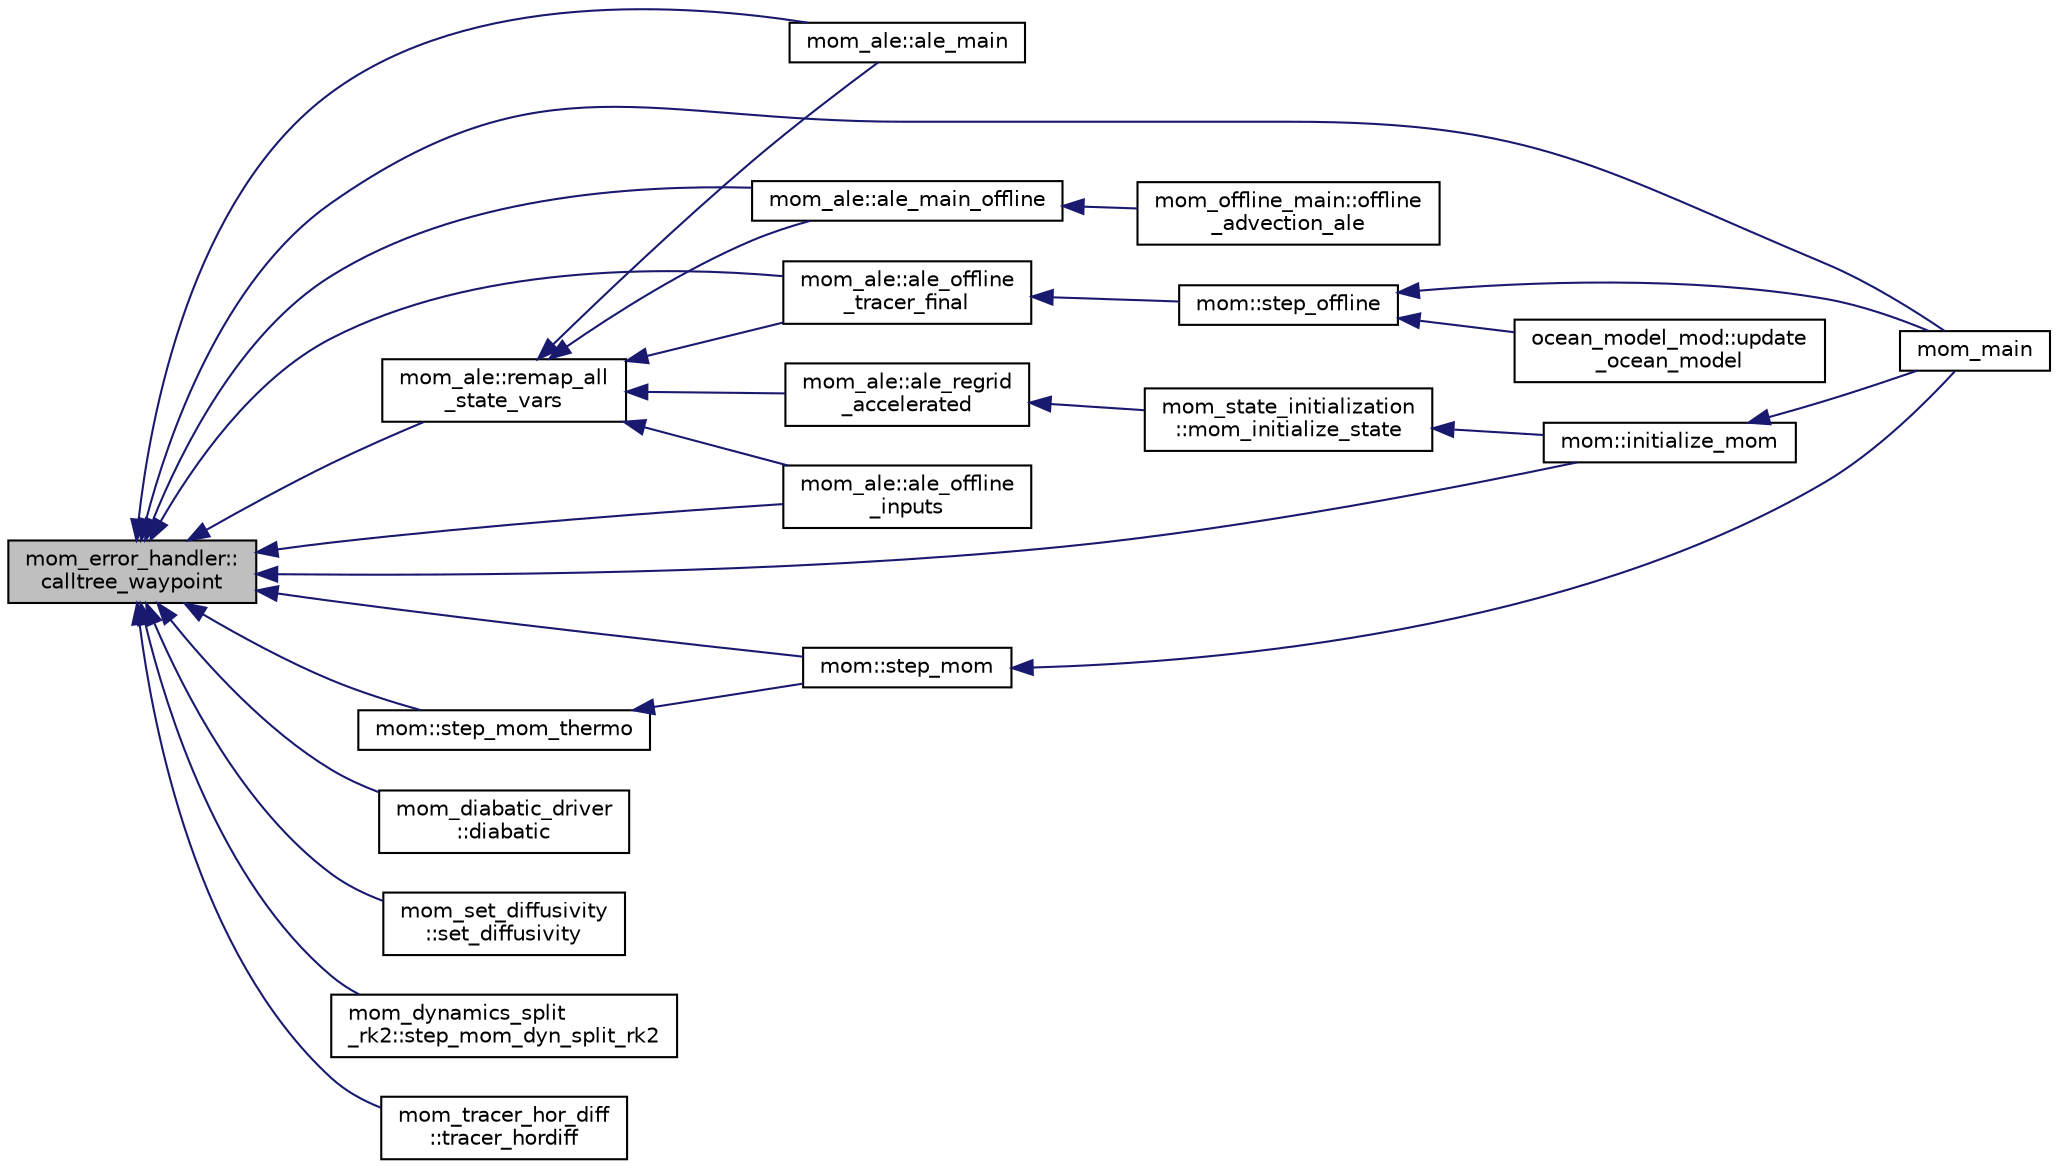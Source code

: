 digraph "mom_error_handler::calltree_waypoint"
{
 // INTERACTIVE_SVG=YES
  edge [fontname="Helvetica",fontsize="10",labelfontname="Helvetica",labelfontsize="10"];
  node [fontname="Helvetica",fontsize="10",shape=record];
  rankdir="LR";
  Node169 [label="mom_error_handler::\lcalltree_waypoint",height=0.2,width=0.4,color="black", fillcolor="grey75", style="filled", fontcolor="black"];
  Node169 -> Node170 [dir="back",color="midnightblue",fontsize="10",style="solid",fontname="Helvetica"];
  Node170 [label="mom_ale::ale_main",height=0.2,width=0.4,color="black", fillcolor="white", style="filled",URL="$namespacemom__ale.html#a85ced017378248ea6db867aa03220a1d",tooltip="Takes care of (1) building a new grid and (2) remapping all variables between the old grid and the ne..."];
  Node169 -> Node171 [dir="back",color="midnightblue",fontsize="10",style="solid",fontname="Helvetica"];
  Node171 [label="mom_ale::ale_main_offline",height=0.2,width=0.4,color="black", fillcolor="white", style="filled",URL="$namespacemom__ale.html#a5a39781fe9a087c4ab8b4b2ea86ef05c",tooltip="Takes care of (1) building a new grid and (2) remapping all variables between the old grid and the ne..."];
  Node171 -> Node172 [dir="back",color="midnightblue",fontsize="10",style="solid",fontname="Helvetica"];
  Node172 [label="mom_offline_main::offline\l_advection_ale",height=0.2,width=0.4,color="black", fillcolor="white", style="filled",URL="$namespacemom__offline__main.html#ae85546d26ceb447742abe3c528cad2d7",tooltip="3D advection is done by doing flux-limited nonlinear horizontal advection interspersed with an ALE re..."];
  Node169 -> Node173 [dir="back",color="midnightblue",fontsize="10",style="solid",fontname="Helvetica"];
  Node173 [label="mom_ale::ale_offline\l_inputs",height=0.2,width=0.4,color="black", fillcolor="white", style="filled",URL="$namespacemom__ale.html#a1e8b6f82cdc9d20abf0506b3ab7004b6",tooltip="Regrid/remap stored fields used for offline tracer integrations. These input fields are assumed to ha..."];
  Node169 -> Node174 [dir="back",color="midnightblue",fontsize="10",style="solid",fontname="Helvetica"];
  Node174 [label="mom_ale::ale_offline\l_tracer_final",height=0.2,width=0.4,color="black", fillcolor="white", style="filled",URL="$namespacemom__ale.html#a785da1afa50677a8b9e6125e100028ce",tooltip="Remaps all tracers from h onto h_target. This is intended to be called when tracers are done offline..."];
  Node174 -> Node175 [dir="back",color="midnightblue",fontsize="10",style="solid",fontname="Helvetica"];
  Node175 [label="mom::step_offline",height=0.2,width=0.4,color="black", fillcolor="white", style="filled",URL="$namespacemom.html#ad56e17a755c7078ccea29ccbae4d5803",tooltip="step_offline is the main driver for running tracers offline in MOM6. This has been primarily develope..."];
  Node175 -> Node176 [dir="back",color="midnightblue",fontsize="10",style="solid",fontname="Helvetica"];
  Node176 [label="mom_main",height=0.2,width=0.4,color="black", fillcolor="white", style="filled",URL="$MOM__driver_8F90.html#a08fffeb2d8e8acbf9ed4609be6d258c6"];
  Node175 -> Node177 [dir="back",color="midnightblue",fontsize="10",style="solid",fontname="Helvetica"];
  Node177 [label="ocean_model_mod::update\l_ocean_model",height=0.2,width=0.4,color="black", fillcolor="white", style="filled",URL="$namespaceocean__model__mod.html#ac9dc1795fc4799d6682f462857b42d62"];
  Node169 -> Node178 [dir="back",color="midnightblue",fontsize="10",style="solid",fontname="Helvetica"];
  Node178 [label="mom_diabatic_driver\l::diabatic",height=0.2,width=0.4,color="black", fillcolor="white", style="filled",URL="$namespacemom__diabatic__driver.html#af76fe90c618a04d7806bc53fe0f7a2a7",tooltip="This subroutine imposes the diapycnal mass fluxes and the accompanying diapycnal advection of momentu..."];
  Node169 -> Node179 [dir="back",color="midnightblue",fontsize="10",style="solid",fontname="Helvetica"];
  Node179 [label="mom::initialize_mom",height=0.2,width=0.4,color="black", fillcolor="white", style="filled",URL="$namespacemom.html#a0be2869fef30e1e0604facfe1b41555d",tooltip="This subroutine initializes MOM. "];
  Node179 -> Node176 [dir="back",color="midnightblue",fontsize="10",style="solid",fontname="Helvetica"];
  Node169 -> Node176 [dir="back",color="midnightblue",fontsize="10",style="solid",fontname="Helvetica"];
  Node169 -> Node180 [dir="back",color="midnightblue",fontsize="10",style="solid",fontname="Helvetica"];
  Node180 [label="mom_ale::remap_all\l_state_vars",height=0.2,width=0.4,color="black", fillcolor="white", style="filled",URL="$namespacemom__ale.html#af95685cdfb7505b09300795da2336dbe",tooltip="This routine takes care of remapping all variable between the old and the new grids. When velocity components need to be remapped, thicknesses at velocity points are taken to be arithmetic averages of tracer thicknesses. This routine is called during initialization of the model at time=0, to remap initiali conditions to the model grid. It is also called during a time step to update the state. "];
  Node180 -> Node170 [dir="back",color="midnightblue",fontsize="10",style="solid",fontname="Helvetica"];
  Node180 -> Node171 [dir="back",color="midnightblue",fontsize="10",style="solid",fontname="Helvetica"];
  Node180 -> Node173 [dir="back",color="midnightblue",fontsize="10",style="solid",fontname="Helvetica"];
  Node180 -> Node174 [dir="back",color="midnightblue",fontsize="10",style="solid",fontname="Helvetica"];
  Node180 -> Node181 [dir="back",color="midnightblue",fontsize="10",style="solid",fontname="Helvetica"];
  Node181 [label="mom_ale::ale_regrid\l_accelerated",height=0.2,width=0.4,color="black", fillcolor="white", style="filled",URL="$namespacemom__ale.html#ad53be6973c41ac37ea0abc7b3e045b4d",tooltip="For a state-based coordinate, accelerate the process of regridding by repeatedly applying the grid ca..."];
  Node181 -> Node182 [dir="back",color="midnightblue",fontsize="10",style="solid",fontname="Helvetica"];
  Node182 [label="mom_state_initialization\l::mom_initialize_state",height=0.2,width=0.4,color="black", fillcolor="white", style="filled",URL="$namespacemom__state__initialization.html#af4e854627c6572332ba3fd895f169321"];
  Node182 -> Node179 [dir="back",color="midnightblue",fontsize="10",style="solid",fontname="Helvetica"];
  Node169 -> Node183 [dir="back",color="midnightblue",fontsize="10",style="solid",fontname="Helvetica"];
  Node183 [label="mom_set_diffusivity\l::set_diffusivity",height=0.2,width=0.4,color="black", fillcolor="white", style="filled",URL="$namespacemom__set__diffusivity.html#a8b1f646393f0ec717ca690e4f04d96e8"];
  Node169 -> Node184 [dir="back",color="midnightblue",fontsize="10",style="solid",fontname="Helvetica"];
  Node184 [label="mom::step_mom",height=0.2,width=0.4,color="black", fillcolor="white", style="filled",URL="$namespacemom.html#a4c8332b095c6d295084089aa6b3b678a",tooltip="This subroutine orchestrates the time stepping of MOM. The adiabatic dynamics are stepped by calls to..."];
  Node184 -> Node176 [dir="back",color="midnightblue",fontsize="10",style="solid",fontname="Helvetica"];
  Node169 -> Node185 [dir="back",color="midnightblue",fontsize="10",style="solid",fontname="Helvetica"];
  Node185 [label="mom_dynamics_split\l_rk2::step_mom_dyn_split_rk2",height=0.2,width=0.4,color="black", fillcolor="white", style="filled",URL="$namespacemom__dynamics__split__rk2.html#a81cce65643a8cf94979d68354a9a1979",tooltip="RK2 splitting for time stepping MOM adiabatic dynamics. "];
  Node169 -> Node186 [dir="back",color="midnightblue",fontsize="10",style="solid",fontname="Helvetica"];
  Node186 [label="mom::step_mom_thermo",height=0.2,width=0.4,color="black", fillcolor="white", style="filled",URL="$namespacemom.html#a02eac5c5c3ad33f0a786b3e357e31433",tooltip="MOM_step_thermo orchestrates the thermodynamic time stepping and vertical remapping, via calls to diabatic (or adiabatic) and ALE_main. "];
  Node186 -> Node184 [dir="back",color="midnightblue",fontsize="10",style="solid",fontname="Helvetica"];
  Node169 -> Node187 [dir="back",color="midnightblue",fontsize="10",style="solid",fontname="Helvetica"];
  Node187 [label="mom_tracer_hor_diff\l::tracer_hordiff",height=0.2,width=0.4,color="black", fillcolor="white", style="filled",URL="$namespacemom__tracer__hor__diff.html#a069e22612062290389c2630c7f90ede2",tooltip="Compute along-coordinate diffusion of all tracers using the diffusivity in CSKhTr, or using space-dependent diffusivity. Multiple iterations are used (if necessary) so that there is no limit on the acceptable time increment. "];
}
